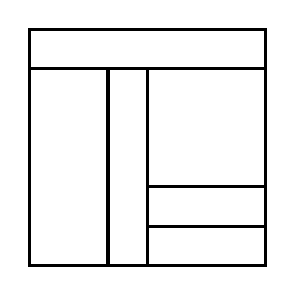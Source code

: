 \begin{tikzpicture}[very thick, scale=.5]
    \draw (0,5) rectangle (6,6);
    \draw (0,0) rectangle (2,5);
    \draw (2,0) rectangle (3,5);
    \draw (3,2) rectangle (6,5);
    \draw (3,1) rectangle (6,2);
    \draw (3,0) rectangle (6,1);
\end{tikzpicture}
